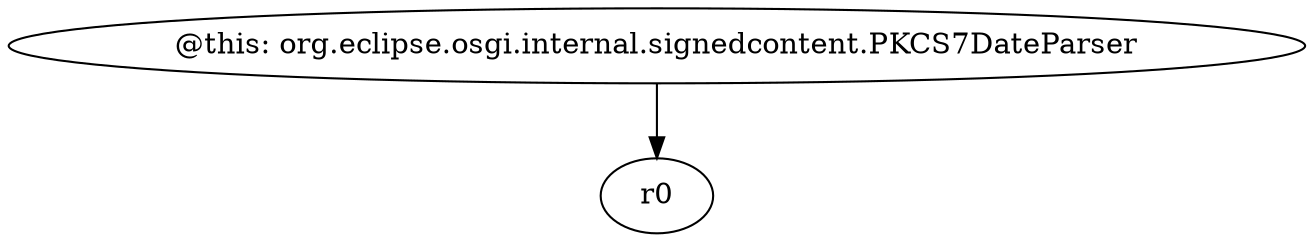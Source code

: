 digraph g {
0[label="@this: org.eclipse.osgi.internal.signedcontent.PKCS7DateParser"]
1[label="r0"]
0->1[label=""]
}